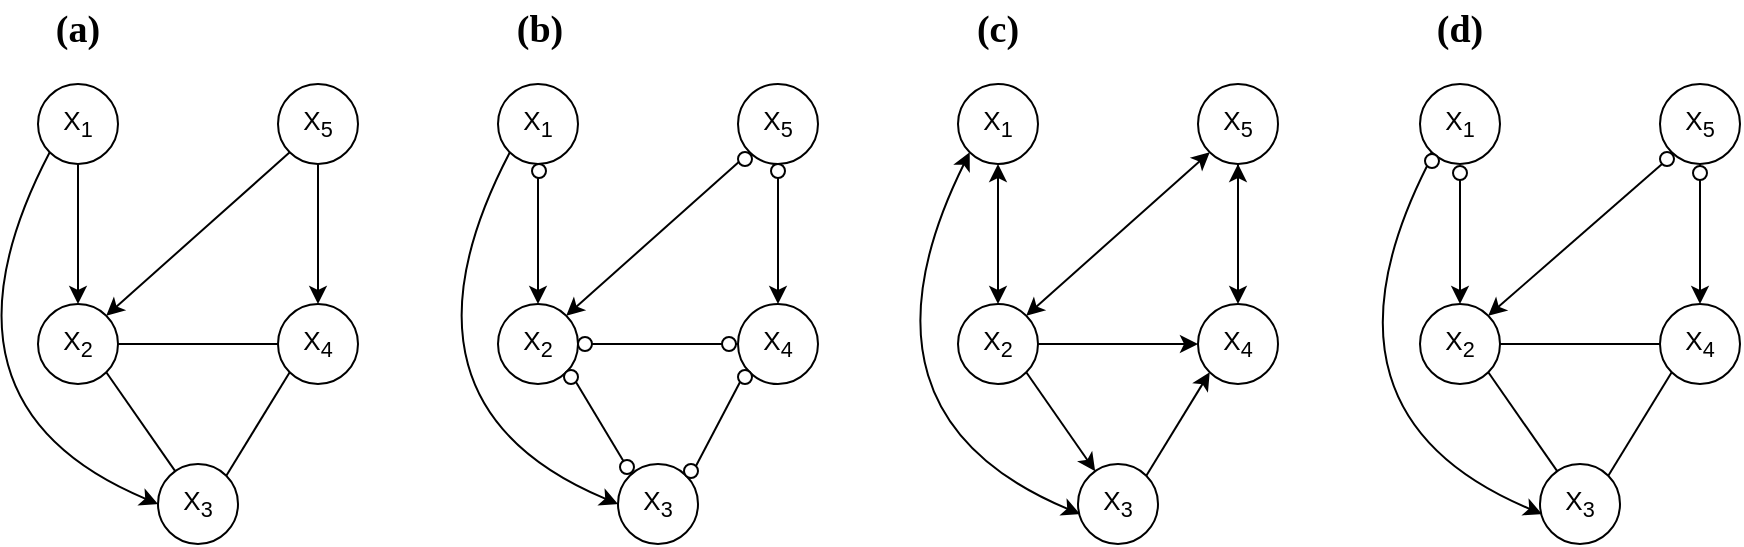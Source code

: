 <mxfile version="21.0.6" type="device"><diagram name="Page-1" id="TZqU8IzlBdaYVrR4lYRS"><mxGraphModel dx="928" dy="543" grid="1" gridSize="10" guides="1" tooltips="1" connect="1" arrows="1" fold="1" page="1" pageScale="1" pageWidth="850" pageHeight="1100" math="0" shadow="0"><root><mxCell id="0"/><mxCell id="1" parent="0"/><mxCell id="PsyVOXlvDQd-qBP_XqIw-1" style="edgeStyle=orthogonalEdgeStyle;rounded=0;orthogonalLoop=1;jettySize=auto;html=1;exitX=0.5;exitY=1;exitDx=0;exitDy=0;startArrow=none;startFill=0;" edge="1" parent="1" source="PsyVOXlvDQd-qBP_XqIw-4"><mxGeometry relative="1" as="geometry"><mxPoint x="100" y="310" as="targetPoint"/></mxGeometry></mxCell><mxCell id="PsyVOXlvDQd-qBP_XqIw-2" value="&lt;font style=&quot;font-size: 13px;&quot;&gt;X&lt;sub&gt;5&lt;/sub&gt;&lt;/font&gt;" style="ellipse;whiteSpace=wrap;html=1;aspect=fixed;direction=east;" vertex="1" parent="1"><mxGeometry x="200" y="200" width="40" height="40" as="geometry"/></mxCell><mxCell id="PsyVOXlvDQd-qBP_XqIw-3" value="" style="endArrow=classic;html=1;rounded=0;exitX=0.5;exitY=1;exitDx=0;exitDy=0;entryX=0.5;entryY=0;entryDx=0;entryDy=0;" edge="1" parent="1" source="PsyVOXlvDQd-qBP_XqIw-2" target="PsyVOXlvDQd-qBP_XqIw-6"><mxGeometry width="50" height="50" relative="1" as="geometry"><mxPoint x="250" y="410" as="sourcePoint"/><mxPoint x="300" y="360" as="targetPoint"/></mxGeometry></mxCell><mxCell id="PsyVOXlvDQd-qBP_XqIw-4" value="&lt;font style=&quot;font-size: 13px;&quot;&gt;X&lt;sub&gt;1&lt;/sub&gt;&lt;/font&gt;" style="ellipse;whiteSpace=wrap;html=1;aspect=fixed;direction=east;" vertex="1" parent="1"><mxGeometry x="80" y="200" width="40" height="40" as="geometry"/></mxCell><mxCell id="PsyVOXlvDQd-qBP_XqIw-5" value="&lt;font style=&quot;font-size: 13px;&quot;&gt;X&lt;sub&gt;2&lt;/sub&gt;&lt;/font&gt;" style="ellipse;whiteSpace=wrap;html=1;aspect=fixed;direction=east;" vertex="1" parent="1"><mxGeometry x="80" y="310" width="40" height="40" as="geometry"/></mxCell><mxCell id="PsyVOXlvDQd-qBP_XqIw-6" value="&lt;font style=&quot;font-size: 13px;&quot;&gt;X&lt;sub&gt;4&lt;/sub&gt;&lt;/font&gt;" style="ellipse;whiteSpace=wrap;html=1;aspect=fixed;direction=east;" vertex="1" parent="1"><mxGeometry x="200" y="310" width="40" height="40" as="geometry"/></mxCell><mxCell id="PsyVOXlvDQd-qBP_XqIw-7" value="&lt;font style=&quot;font-size: 13px;&quot;&gt;X&lt;sub&gt;3&lt;/sub&gt;&lt;/font&gt;" style="ellipse;whiteSpace=wrap;html=1;aspect=fixed;direction=east;" vertex="1" parent="1"><mxGeometry x="140" y="390" width="40" height="40" as="geometry"/></mxCell><mxCell id="PsyVOXlvDQd-qBP_XqIw-8" value="" style="endArrow=none;html=1;rounded=0;exitX=1;exitY=0;exitDx=0;exitDy=0;entryX=0;entryY=1;entryDx=0;entryDy=0;endFill=0;" edge="1" parent="1" source="PsyVOXlvDQd-qBP_XqIw-7" target="PsyVOXlvDQd-qBP_XqIw-6"><mxGeometry width="50" height="50" relative="1" as="geometry"><mxPoint x="240" y="410" as="sourcePoint"/><mxPoint x="290" y="360" as="targetPoint"/></mxGeometry></mxCell><mxCell id="PsyVOXlvDQd-qBP_XqIw-9" value="" style="endArrow=none;html=1;rounded=0;exitX=1;exitY=1;exitDx=0;exitDy=0;endFill=0;" edge="1" parent="1" source="PsyVOXlvDQd-qBP_XqIw-5" target="PsyVOXlvDQd-qBP_XqIw-7"><mxGeometry width="50" height="50" relative="1" as="geometry"><mxPoint x="160" y="370" as="sourcePoint"/><mxPoint x="290" y="360" as="targetPoint"/></mxGeometry></mxCell><mxCell id="PsyVOXlvDQd-qBP_XqIw-10" value="" style="endArrow=none;html=1;rounded=0;exitX=0;exitY=0.5;exitDx=0;exitDy=0;entryX=1;entryY=0.5;entryDx=0;entryDy=0;endFill=0;" edge="1" parent="1" source="PsyVOXlvDQd-qBP_XqIw-6" target="PsyVOXlvDQd-qBP_XqIw-5"><mxGeometry width="50" height="50" relative="1" as="geometry"><mxPoint x="250" y="410" as="sourcePoint"/><mxPoint x="300" y="360" as="targetPoint"/></mxGeometry></mxCell><mxCell id="PsyVOXlvDQd-qBP_XqIw-11" value="" style="endArrow=classic;html=1;rounded=0;exitX=0;exitY=1;exitDx=0;exitDy=0;entryX=1;entryY=0;entryDx=0;entryDy=0;" edge="1" parent="1" source="PsyVOXlvDQd-qBP_XqIw-2" target="PsyVOXlvDQd-qBP_XqIw-5"><mxGeometry width="50" height="50" relative="1" as="geometry"><mxPoint x="230" y="250" as="sourcePoint"/><mxPoint x="230" y="320" as="targetPoint"/></mxGeometry></mxCell><mxCell id="PsyVOXlvDQd-qBP_XqIw-12" value="" style="endArrow=none;startArrow=classic;html=1;curved=1;entryX=0;entryY=1;entryDx=0;entryDy=0;exitX=0;exitY=0.5;exitDx=0;exitDy=0;startFill=1;endFill=0;" edge="1" parent="1" source="PsyVOXlvDQd-qBP_XqIw-7" target="PsyVOXlvDQd-qBP_XqIw-4"><mxGeometry width="50" height="50" relative="1" as="geometry"><mxPoint x="200" y="520" as="sourcePoint"/><mxPoint x="250" y="470" as="targetPoint"/><Array as="points"><mxPoint x="20" y="360"/></Array></mxGeometry></mxCell><mxCell id="PsyVOXlvDQd-qBP_XqIw-13" style="edgeStyle=orthogonalEdgeStyle;rounded=0;orthogonalLoop=1;jettySize=auto;html=1;exitX=0.5;exitY=1;exitDx=0;exitDy=0;startArrow=classic;startFill=1;" edge="1" parent="1" source="PsyVOXlvDQd-qBP_XqIw-16"><mxGeometry relative="1" as="geometry"><mxPoint x="560" y="310" as="targetPoint"/><mxPoint x="560" y="248" as="sourcePoint"/></mxGeometry></mxCell><mxCell id="PsyVOXlvDQd-qBP_XqIw-14" value="&lt;font style=&quot;font-size: 13px;&quot;&gt;X&lt;sub&gt;5&lt;/sub&gt;&lt;/font&gt;" style="ellipse;whiteSpace=wrap;html=1;aspect=fixed;direction=east;" vertex="1" parent="1"><mxGeometry x="660" y="200" width="40" height="40" as="geometry"/></mxCell><mxCell id="PsyVOXlvDQd-qBP_XqIw-15" value="" style="endArrow=classic;html=1;rounded=0;exitX=0.5;exitY=1;exitDx=0;exitDy=0;entryX=0.5;entryY=0;entryDx=0;entryDy=0;startArrow=classic;startFill=1;" edge="1" parent="1" source="PsyVOXlvDQd-qBP_XqIw-14" target="PsyVOXlvDQd-qBP_XqIw-18"><mxGeometry width="50" height="50" relative="1" as="geometry"><mxPoint x="680" y="248" as="sourcePoint"/><mxPoint x="760" y="360" as="targetPoint"/></mxGeometry></mxCell><mxCell id="PsyVOXlvDQd-qBP_XqIw-16" value="&lt;font style=&quot;font-size: 13px;&quot;&gt;X&lt;sub&gt;1&lt;/sub&gt;&lt;/font&gt;" style="ellipse;whiteSpace=wrap;html=1;aspect=fixed;direction=east;" vertex="1" parent="1"><mxGeometry x="540" y="200" width="40" height="40" as="geometry"/></mxCell><mxCell id="PsyVOXlvDQd-qBP_XqIw-17" value="&lt;font style=&quot;font-size: 13px;&quot;&gt;X&lt;sub&gt;2&lt;/sub&gt;&lt;/font&gt;" style="ellipse;whiteSpace=wrap;html=1;aspect=fixed;direction=east;" vertex="1" parent="1"><mxGeometry x="540" y="310" width="40" height="40" as="geometry"/></mxCell><mxCell id="PsyVOXlvDQd-qBP_XqIw-18" value="&lt;font style=&quot;font-size: 13px;&quot;&gt;X&lt;sub&gt;4&lt;/sub&gt;&lt;/font&gt;" style="ellipse;whiteSpace=wrap;html=1;aspect=fixed;direction=east;" vertex="1" parent="1"><mxGeometry x="660" y="310" width="40" height="40" as="geometry"/></mxCell><mxCell id="PsyVOXlvDQd-qBP_XqIw-19" value="&lt;font style=&quot;font-size: 13px;&quot;&gt;X&lt;sub&gt;3&lt;/sub&gt;&lt;/font&gt;" style="ellipse;whiteSpace=wrap;html=1;aspect=fixed;direction=east;" vertex="1" parent="1"><mxGeometry x="600" y="390" width="40" height="40" as="geometry"/></mxCell><mxCell id="PsyVOXlvDQd-qBP_XqIw-20" value="" style="endArrow=classic;html=1;rounded=0;exitX=1;exitY=0;exitDx=0;exitDy=0;entryX=0;entryY=1;entryDx=0;entryDy=0;endFill=1;" edge="1" parent="1" source="PsyVOXlvDQd-qBP_XqIw-19" target="PsyVOXlvDQd-qBP_XqIw-18"><mxGeometry width="50" height="50" relative="1" as="geometry"><mxPoint x="700" y="410" as="sourcePoint"/><mxPoint x="750" y="360" as="targetPoint"/></mxGeometry></mxCell><mxCell id="PsyVOXlvDQd-qBP_XqIw-21" value="" style="endArrow=classic;html=1;rounded=0;exitX=1;exitY=1;exitDx=0;exitDy=0;endFill=1;" edge="1" parent="1" source="PsyVOXlvDQd-qBP_XqIw-17" target="PsyVOXlvDQd-qBP_XqIw-19"><mxGeometry width="50" height="50" relative="1" as="geometry"><mxPoint x="620" y="370" as="sourcePoint"/><mxPoint x="750" y="360" as="targetPoint"/></mxGeometry></mxCell><mxCell id="PsyVOXlvDQd-qBP_XqIw-22" value="" style="endArrow=none;html=1;rounded=0;exitX=0;exitY=0.5;exitDx=0;exitDy=0;entryX=1;entryY=0.5;entryDx=0;entryDy=0;endFill=0;startArrow=classic;startFill=1;" edge="1" parent="1" source="PsyVOXlvDQd-qBP_XqIw-18" target="PsyVOXlvDQd-qBP_XqIw-17"><mxGeometry width="50" height="50" relative="1" as="geometry"><mxPoint x="710" y="410" as="sourcePoint"/><mxPoint x="760" y="360" as="targetPoint"/></mxGeometry></mxCell><mxCell id="PsyVOXlvDQd-qBP_XqIw-23" value="" style="endArrow=classic;html=1;rounded=0;exitX=0;exitY=1;exitDx=0;exitDy=0;entryX=1;entryY=0;entryDx=0;entryDy=0;startArrow=classic;startFill=1;" edge="1" parent="1" source="PsyVOXlvDQd-qBP_XqIw-14" target="PsyVOXlvDQd-qBP_XqIw-17"><mxGeometry width="50" height="50" relative="1" as="geometry"><mxPoint x="661.025" y="239.975" as="sourcePoint"/><mxPoint x="690" y="320" as="targetPoint"/></mxGeometry></mxCell><mxCell id="PsyVOXlvDQd-qBP_XqIw-24" style="edgeStyle=orthogonalEdgeStyle;rounded=0;orthogonalLoop=1;jettySize=auto;html=1;exitX=0.5;exitY=1;exitDx=0;exitDy=0;startArrow=none;startFill=0;" edge="1" parent="1" source="PsyVOXlvDQd-qBP_XqIw-27"><mxGeometry relative="1" as="geometry"><mxPoint x="330" y="310" as="targetPoint"/></mxGeometry></mxCell><mxCell id="PsyVOXlvDQd-qBP_XqIw-25" value="&lt;font style=&quot;font-size: 13px;&quot;&gt;X&lt;sub&gt;5&lt;/sub&gt;&lt;/font&gt;" style="ellipse;whiteSpace=wrap;html=1;aspect=fixed;direction=east;" vertex="1" parent="1"><mxGeometry x="430" y="200" width="40" height="40" as="geometry"/></mxCell><mxCell id="PsyVOXlvDQd-qBP_XqIw-26" value="" style="endArrow=classic;html=1;rounded=0;exitX=0.5;exitY=1;exitDx=0;exitDy=0;entryX=0.5;entryY=0;entryDx=0;entryDy=0;startArrow=none;" edge="1" parent="1" source="PsyVOXlvDQd-qBP_XqIw-51" target="PsyVOXlvDQd-qBP_XqIw-29"><mxGeometry width="50" height="50" relative="1" as="geometry"><mxPoint x="480" y="410" as="sourcePoint"/><mxPoint x="530" y="360" as="targetPoint"/></mxGeometry></mxCell><mxCell id="PsyVOXlvDQd-qBP_XqIw-27" value="&lt;font style=&quot;font-size: 13px;&quot;&gt;X&lt;sub&gt;1&lt;/sub&gt;&lt;/font&gt;" style="ellipse;whiteSpace=wrap;html=1;aspect=fixed;direction=east;" vertex="1" parent="1"><mxGeometry x="310" y="200" width="40" height="40" as="geometry"/></mxCell><mxCell id="PsyVOXlvDQd-qBP_XqIw-28" value="&lt;font style=&quot;font-size: 13px;&quot;&gt;X&lt;sub&gt;2&lt;/sub&gt;&lt;/font&gt;" style="ellipse;whiteSpace=wrap;html=1;aspect=fixed;direction=east;" vertex="1" parent="1"><mxGeometry x="310" y="310" width="40" height="40" as="geometry"/></mxCell><mxCell id="PsyVOXlvDQd-qBP_XqIw-29" value="&lt;font style=&quot;font-size: 13px;&quot;&gt;X&lt;sub&gt;4&lt;/sub&gt;&lt;/font&gt;" style="ellipse;whiteSpace=wrap;html=1;aspect=fixed;direction=east;" vertex="1" parent="1"><mxGeometry x="430" y="310" width="40" height="40" as="geometry"/></mxCell><mxCell id="PsyVOXlvDQd-qBP_XqIw-30" value="&lt;font style=&quot;font-size: 13px;&quot;&gt;X&lt;sub&gt;3&lt;/sub&gt;&lt;/font&gt;" style="ellipse;whiteSpace=wrap;html=1;aspect=fixed;direction=east;" vertex="1" parent="1"><mxGeometry x="370" y="390" width="40" height="40" as="geometry"/></mxCell><mxCell id="PsyVOXlvDQd-qBP_XqIw-31" value="" style="endArrow=none;html=1;rounded=0;exitX=1;exitY=0;exitDx=0;exitDy=0;entryX=0;entryY=1;entryDx=0;entryDy=0;endFill=0;startArrow=none;startFill=0;" edge="1" parent="1" source="PsyVOXlvDQd-qBP_XqIw-44" target="PsyVOXlvDQd-qBP_XqIw-29"><mxGeometry width="50" height="50" relative="1" as="geometry"><mxPoint x="470" y="410" as="sourcePoint"/><mxPoint x="520" y="360" as="targetPoint"/></mxGeometry></mxCell><mxCell id="PsyVOXlvDQd-qBP_XqIw-32" value="" style="endArrow=none;html=1;rounded=0;exitX=1;exitY=1;exitDx=0;exitDy=0;endFill=0;startArrow=none;startFill=0;" edge="1" parent="1" source="PsyVOXlvDQd-qBP_XqIw-46" target="PsyVOXlvDQd-qBP_XqIw-30"><mxGeometry width="50" height="50" relative="1" as="geometry"><mxPoint x="390" y="370" as="sourcePoint"/><mxPoint x="520" y="360" as="targetPoint"/></mxGeometry></mxCell><mxCell id="PsyVOXlvDQd-qBP_XqIw-33" value="" style="endArrow=none;html=1;rounded=0;exitX=0;exitY=0.5;exitDx=0;exitDy=0;entryX=1;entryY=0.5;entryDx=0;entryDy=0;endFill=0;startArrow=none;startFill=0;" edge="1" parent="1" source="PsyVOXlvDQd-qBP_XqIw-38" target="PsyVOXlvDQd-qBP_XqIw-28"><mxGeometry width="50" height="50" relative="1" as="geometry"><mxPoint x="480" y="410" as="sourcePoint"/><mxPoint x="530" y="360" as="targetPoint"/></mxGeometry></mxCell><mxCell id="PsyVOXlvDQd-qBP_XqIw-34" value="" style="endArrow=classic;html=1;rounded=0;exitX=0;exitY=1;exitDx=0;exitDy=0;entryX=1;entryY=0;entryDx=0;entryDy=0;" edge="1" parent="1" source="PsyVOXlvDQd-qBP_XqIw-25" target="PsyVOXlvDQd-qBP_XqIw-28"><mxGeometry width="50" height="50" relative="1" as="geometry"><mxPoint x="460" y="250" as="sourcePoint"/><mxPoint x="460" y="320" as="targetPoint"/></mxGeometry></mxCell><mxCell id="PsyVOXlvDQd-qBP_XqIw-35" value="" style="ellipse;whiteSpace=wrap;html=1;aspect=fixed;" vertex="1" parent="1"><mxGeometry x="430" y="234" width="7" height="7" as="geometry"/></mxCell><mxCell id="PsyVOXlvDQd-qBP_XqIw-36" value="" style="ellipse;whiteSpace=wrap;html=1;aspect=fixed;" vertex="1" parent="1"><mxGeometry x="327" y="240" width="7" height="7" as="geometry"/></mxCell><mxCell id="PsyVOXlvDQd-qBP_XqIw-37" value="" style="endArrow=none;html=1;rounded=0;exitX=0;exitY=0.5;exitDx=0;exitDy=0;entryX=1;entryY=0.5;entryDx=0;entryDy=0;endFill=0;startArrow=none;startFill=0;" edge="1" parent="1" source="PsyVOXlvDQd-qBP_XqIw-40" target="PsyVOXlvDQd-qBP_XqIw-38"><mxGeometry width="50" height="50" relative="1" as="geometry"><mxPoint x="430" y="330" as="sourcePoint"/><mxPoint x="350" y="330" as="targetPoint"/></mxGeometry></mxCell><mxCell id="PsyVOXlvDQd-qBP_XqIw-38" value="" style="ellipse;whiteSpace=wrap;html=1;aspect=fixed;" vertex="1" parent="1"><mxGeometry x="350" y="326.5" width="7" height="7" as="geometry"/></mxCell><mxCell id="PsyVOXlvDQd-qBP_XqIw-39" value="" style="endArrow=none;html=1;rounded=0;exitX=0;exitY=0.5;exitDx=0;exitDy=0;entryX=1;entryY=0.5;entryDx=0;entryDy=0;endFill=0;startArrow=none;startFill=0;" edge="1" parent="1" source="PsyVOXlvDQd-qBP_XqIw-29" target="PsyVOXlvDQd-qBP_XqIw-40"><mxGeometry width="50" height="50" relative="1" as="geometry"><mxPoint x="430" y="330" as="sourcePoint"/><mxPoint x="357" y="330" as="targetPoint"/></mxGeometry></mxCell><mxCell id="PsyVOXlvDQd-qBP_XqIw-40" value="" style="ellipse;whiteSpace=wrap;html=1;aspect=fixed;" vertex="1" parent="1"><mxGeometry x="422" y="326.5" width="7" height="7" as="geometry"/></mxCell><mxCell id="PsyVOXlvDQd-qBP_XqIw-41" value="" style="endArrow=none;html=1;rounded=0;exitX=1;exitY=1;exitDx=0;exitDy=0;endFill=0;startArrow=none;startFill=0;" edge="1" parent="1" source="PsyVOXlvDQd-qBP_XqIw-28" target="PsyVOXlvDQd-qBP_XqIw-42"><mxGeometry width="50" height="50" relative="1" as="geometry"><mxPoint x="344" y="344" as="sourcePoint"/><mxPoint x="379" y="394" as="targetPoint"/></mxGeometry></mxCell><mxCell id="PsyVOXlvDQd-qBP_XqIw-42" value="" style="ellipse;whiteSpace=wrap;html=1;aspect=fixed;" vertex="1" parent="1"><mxGeometry x="343" y="343" width="7" height="7" as="geometry"/></mxCell><mxCell id="PsyVOXlvDQd-qBP_XqIw-43" value="" style="endArrow=none;html=1;rounded=0;exitX=1;exitY=0;exitDx=0;exitDy=0;entryX=0;entryY=1;entryDx=0;entryDy=0;endFill=0;startArrow=none;startFill=0;" edge="1" parent="1" source="PsyVOXlvDQd-qBP_XqIw-48" target="PsyVOXlvDQd-qBP_XqIw-44"><mxGeometry width="50" height="50" relative="1" as="geometry"><mxPoint x="404" y="396" as="sourcePoint"/><mxPoint x="436" y="344" as="targetPoint"/></mxGeometry></mxCell><mxCell id="PsyVOXlvDQd-qBP_XqIw-44" value="" style="ellipse;whiteSpace=wrap;html=1;aspect=fixed;" vertex="1" parent="1"><mxGeometry x="430" y="343" width="7" height="7" as="geometry"/></mxCell><mxCell id="PsyVOXlvDQd-qBP_XqIw-45" value="" style="endArrow=none;html=1;rounded=0;exitX=1;exitY=1;exitDx=0;exitDy=0;endFill=0;startArrow=none;startFill=0;" edge="1" parent="1" source="PsyVOXlvDQd-qBP_XqIw-42" target="PsyVOXlvDQd-qBP_XqIw-46"><mxGeometry width="50" height="50" relative="1" as="geometry"><mxPoint x="349" y="349" as="sourcePoint"/><mxPoint x="379" y="393" as="targetPoint"/></mxGeometry></mxCell><mxCell id="PsyVOXlvDQd-qBP_XqIw-46" value="" style="ellipse;whiteSpace=wrap;html=1;aspect=fixed;" vertex="1" parent="1"><mxGeometry x="371" y="388" width="7" height="7" as="geometry"/></mxCell><mxCell id="PsyVOXlvDQd-qBP_XqIw-47" value="" style="endArrow=none;html=1;rounded=0;exitX=1;exitY=0;exitDx=0;exitDy=0;entryX=0;entryY=1;entryDx=0;entryDy=0;endFill=0;startArrow=none;startFill=0;" edge="1" parent="1" source="PsyVOXlvDQd-qBP_XqIw-30" target="PsyVOXlvDQd-qBP_XqIw-48"><mxGeometry width="50" height="50" relative="1" as="geometry"><mxPoint x="404" y="396" as="sourcePoint"/><mxPoint x="431" y="349" as="targetPoint"/></mxGeometry></mxCell><mxCell id="PsyVOXlvDQd-qBP_XqIw-48" value="" style="ellipse;whiteSpace=wrap;html=1;aspect=fixed;" vertex="1" parent="1"><mxGeometry x="403" y="390" width="7" height="7" as="geometry"/></mxCell><mxCell id="PsyVOXlvDQd-qBP_XqIw-49" value="" style="endArrow=none;startArrow=classic;html=1;curved=1;entryX=0;entryY=1;entryDx=0;entryDy=0;exitX=0;exitY=0.5;exitDx=0;exitDy=0;startFill=1;endFill=0;" edge="1" parent="1"><mxGeometry width="50" height="50" relative="1" as="geometry"><mxPoint x="370" y="410" as="sourcePoint"/><mxPoint x="316" y="234" as="targetPoint"/><Array as="points"><mxPoint x="250" y="360"/></Array></mxGeometry></mxCell><mxCell id="PsyVOXlvDQd-qBP_XqIw-50" value="" style="endArrow=none;html=1;rounded=0;exitX=0.5;exitY=1;exitDx=0;exitDy=0;entryX=0.5;entryY=0;entryDx=0;entryDy=0;" edge="1" parent="1" source="PsyVOXlvDQd-qBP_XqIw-25" target="PsyVOXlvDQd-qBP_XqIw-51"><mxGeometry width="50" height="50" relative="1" as="geometry"><mxPoint x="450" y="240" as="sourcePoint"/><mxPoint x="450" y="310" as="targetPoint"/></mxGeometry></mxCell><mxCell id="PsyVOXlvDQd-qBP_XqIw-51" value="" style="ellipse;whiteSpace=wrap;html=1;aspect=fixed;" vertex="1" parent="1"><mxGeometry x="446.5" y="240" width="7" height="7" as="geometry"/></mxCell><mxCell id="PsyVOXlvDQd-qBP_XqIw-52" value="" style="endArrow=none;html=1;rounded=0;exitX=0.5;exitY=1;exitDx=0;exitDy=0;entryX=0.5;entryY=0;entryDx=0;entryDy=0;" edge="1" parent="1" source="PsyVOXlvDQd-qBP_XqIw-14"><mxGeometry width="50" height="50" relative="1" as="geometry"><mxPoint x="680" y="240" as="sourcePoint"/><mxPoint x="680" y="241" as="targetPoint"/></mxGeometry></mxCell><mxCell id="PsyVOXlvDQd-qBP_XqIw-53" value="" style="endArrow=none;html=1;rounded=0;exitX=0;exitY=1;exitDx=0;exitDy=0;entryX=1;entryY=0;entryDx=0;entryDy=0;" edge="1" parent="1" source="PsyVOXlvDQd-qBP_XqIw-14"><mxGeometry width="50" height="50" relative="1" as="geometry"><mxPoint x="666" y="234" as="sourcePoint"/><mxPoint x="665.975" y="235.025" as="targetPoint"/></mxGeometry></mxCell><mxCell id="PsyVOXlvDQd-qBP_XqIw-54" value="&lt;b&gt;&lt;font face=&quot;Times New Roman&quot; style=&quot;font-size: 19px;&quot;&gt;(a)&lt;/font&gt;&lt;/b&gt;" style="text;html=1;strokeColor=none;fillColor=none;align=center;verticalAlign=middle;whiteSpace=wrap;rounded=0;fontSize=17;" vertex="1" parent="1"><mxGeometry x="70" y="158" width="60" height="30" as="geometry"/></mxCell><mxCell id="PsyVOXlvDQd-qBP_XqIw-55" value="&lt;b&gt;&lt;font face=&quot;Times New Roman&quot; style=&quot;font-size: 19px;&quot;&gt;(b)&lt;/font&gt;&lt;/b&gt;" style="text;html=1;strokeColor=none;fillColor=none;align=center;verticalAlign=middle;whiteSpace=wrap;rounded=0;fontSize=17;" vertex="1" parent="1"><mxGeometry x="300.5" y="158" width="60" height="30" as="geometry"/></mxCell><mxCell id="PsyVOXlvDQd-qBP_XqIw-56" value="&lt;b&gt;&lt;font face=&quot;Times New Roman&quot; style=&quot;font-size: 19px;&quot;&gt;(c)&lt;/font&gt;&lt;/b&gt;" style="text;html=1;strokeColor=none;fillColor=none;align=center;verticalAlign=middle;whiteSpace=wrap;rounded=0;fontSize=17;" vertex="1" parent="1"><mxGeometry x="530" y="158" width="60" height="30" as="geometry"/></mxCell><mxCell id="PsyVOXlvDQd-qBP_XqIw-57" value="" style="endArrow=classic;startArrow=classic;html=1;curved=1;exitX=0;exitY=0.5;exitDx=0;exitDy=0;startFill=1;endFill=1;entryX=0;entryY=1;entryDx=0;entryDy=0;" edge="1" parent="1" target="PsyVOXlvDQd-qBP_XqIw-16"><mxGeometry width="50" height="50" relative="1" as="geometry"><mxPoint x="601" y="415" as="sourcePoint"/><mxPoint x="550" y="230" as="targetPoint"/><Array as="points"><mxPoint x="481" y="365"/></Array></mxGeometry></mxCell><mxCell id="PsyVOXlvDQd-qBP_XqIw-58" style="edgeStyle=orthogonalEdgeStyle;rounded=0;orthogonalLoop=1;jettySize=auto;html=1;exitX=0.5;exitY=1;exitDx=0;exitDy=0;startArrow=none;startFill=0;" edge="1" parent="1" source="PsyVOXlvDQd-qBP_XqIw-70"><mxGeometry relative="1" as="geometry"><mxPoint x="791" y="310" as="targetPoint"/></mxGeometry></mxCell><mxCell id="PsyVOXlvDQd-qBP_XqIw-59" value="&lt;font style=&quot;font-size: 13px;&quot;&gt;X&lt;sub&gt;5&lt;/sub&gt;&lt;/font&gt;" style="ellipse;whiteSpace=wrap;html=1;aspect=fixed;direction=east;" vertex="1" parent="1"><mxGeometry x="891" y="200" width="40" height="40" as="geometry"/></mxCell><mxCell id="PsyVOXlvDQd-qBP_XqIw-60" value="" style="endArrow=classic;html=1;rounded=0;exitX=0.5;exitY=1;exitDx=0;exitDy=0;entryX=0.5;entryY=0;entryDx=0;entryDy=0;startArrow=none;" edge="1" parent="1" source="PsyVOXlvDQd-qBP_XqIw-72" target="PsyVOXlvDQd-qBP_XqIw-63"><mxGeometry width="50" height="50" relative="1" as="geometry"><mxPoint x="941" y="410" as="sourcePoint"/><mxPoint x="991" y="360" as="targetPoint"/></mxGeometry></mxCell><mxCell id="PsyVOXlvDQd-qBP_XqIw-61" value="&lt;font style=&quot;font-size: 13px;&quot;&gt;X&lt;sub&gt;1&lt;/sub&gt;&lt;/font&gt;" style="ellipse;whiteSpace=wrap;html=1;aspect=fixed;direction=east;" vertex="1" parent="1"><mxGeometry x="771" y="200" width="40" height="40" as="geometry"/></mxCell><mxCell id="PsyVOXlvDQd-qBP_XqIw-62" value="&lt;font style=&quot;font-size: 13px;&quot;&gt;X&lt;sub&gt;2&lt;/sub&gt;&lt;/font&gt;" style="ellipse;whiteSpace=wrap;html=1;aspect=fixed;direction=east;" vertex="1" parent="1"><mxGeometry x="771" y="310" width="40" height="40" as="geometry"/></mxCell><mxCell id="PsyVOXlvDQd-qBP_XqIw-63" value="&lt;font style=&quot;font-size: 13px;&quot;&gt;X&lt;sub&gt;4&lt;/sub&gt;&lt;/font&gt;" style="ellipse;whiteSpace=wrap;html=1;aspect=fixed;direction=east;" vertex="1" parent="1"><mxGeometry x="891" y="310" width="40" height="40" as="geometry"/></mxCell><mxCell id="PsyVOXlvDQd-qBP_XqIw-64" value="&lt;font style=&quot;font-size: 13px;&quot;&gt;X&lt;sub&gt;3&lt;/sub&gt;&lt;/font&gt;" style="ellipse;whiteSpace=wrap;html=1;aspect=fixed;direction=east;" vertex="1" parent="1"><mxGeometry x="831" y="390" width="40" height="40" as="geometry"/></mxCell><mxCell id="PsyVOXlvDQd-qBP_XqIw-65" value="" style="endArrow=none;html=1;rounded=0;exitX=1;exitY=0;exitDx=0;exitDy=0;entryX=0;entryY=1;entryDx=0;entryDy=0;endFill=0;" edge="1" parent="1" source="PsyVOXlvDQd-qBP_XqIw-64" target="PsyVOXlvDQd-qBP_XqIw-63"><mxGeometry width="50" height="50" relative="1" as="geometry"><mxPoint x="931" y="410" as="sourcePoint"/><mxPoint x="981" y="360" as="targetPoint"/></mxGeometry></mxCell><mxCell id="PsyVOXlvDQd-qBP_XqIw-66" value="" style="endArrow=none;html=1;rounded=0;exitX=1;exitY=1;exitDx=0;exitDy=0;endFill=0;" edge="1" parent="1" source="PsyVOXlvDQd-qBP_XqIw-62" target="PsyVOXlvDQd-qBP_XqIw-64"><mxGeometry width="50" height="50" relative="1" as="geometry"><mxPoint x="851" y="370" as="sourcePoint"/><mxPoint x="981" y="360" as="targetPoint"/></mxGeometry></mxCell><mxCell id="PsyVOXlvDQd-qBP_XqIw-67" value="" style="endArrow=none;html=1;rounded=0;exitX=0;exitY=0.5;exitDx=0;exitDy=0;entryX=1;entryY=0.5;entryDx=0;entryDy=0;endFill=0;" edge="1" parent="1" source="PsyVOXlvDQd-qBP_XqIw-63" target="PsyVOXlvDQd-qBP_XqIw-62"><mxGeometry width="50" height="50" relative="1" as="geometry"><mxPoint x="941" y="410" as="sourcePoint"/><mxPoint x="991" y="360" as="targetPoint"/></mxGeometry></mxCell><mxCell id="PsyVOXlvDQd-qBP_XqIw-68" value="" style="endArrow=classic;html=1;rounded=0;exitX=0;exitY=1;exitDx=0;exitDy=0;entryX=1;entryY=0;entryDx=0;entryDy=0;startArrow=none;" edge="1" parent="1" source="PsyVOXlvDQd-qBP_XqIw-74" target="PsyVOXlvDQd-qBP_XqIw-62"><mxGeometry width="50" height="50" relative="1" as="geometry"><mxPoint x="921" y="250" as="sourcePoint"/><mxPoint x="921" y="320" as="targetPoint"/></mxGeometry></mxCell><mxCell id="PsyVOXlvDQd-qBP_XqIw-69" value="" style="endArrow=none;startArrow=none;html=1;curved=1;entryX=0;entryY=1;entryDx=0;entryDy=0;exitX=0;exitY=0.5;exitDx=0;exitDy=0;startFill=1;endFill=0;" edge="1" parent="1" source="PsyVOXlvDQd-qBP_XqIw-78" target="PsyVOXlvDQd-qBP_XqIw-61"><mxGeometry width="50" height="50" relative="1" as="geometry"><mxPoint x="891" y="520" as="sourcePoint"/><mxPoint x="941" y="470" as="targetPoint"/><Array as="points"/></mxGeometry></mxCell><mxCell id="PsyVOXlvDQd-qBP_XqIw-70" value="" style="ellipse;whiteSpace=wrap;html=1;aspect=fixed;" vertex="1" parent="1"><mxGeometry x="787.5" y="241" width="7" height="7" as="geometry"/></mxCell><mxCell id="PsyVOXlvDQd-qBP_XqIw-71" value="" style="endArrow=none;html=1;rounded=0;exitX=0.5;exitY=1;exitDx=0;exitDy=0;entryX=0.5;entryY=0;entryDx=0;entryDy=0;" edge="1" parent="1" source="PsyVOXlvDQd-qBP_XqIw-59" target="PsyVOXlvDQd-qBP_XqIw-72"><mxGeometry width="50" height="50" relative="1" as="geometry"><mxPoint x="911" y="240" as="sourcePoint"/><mxPoint x="911" y="310" as="targetPoint"/></mxGeometry></mxCell><mxCell id="PsyVOXlvDQd-qBP_XqIw-72" value="" style="ellipse;whiteSpace=wrap;html=1;aspect=fixed;" vertex="1" parent="1"><mxGeometry x="907.5" y="241" width="7" height="7" as="geometry"/></mxCell><mxCell id="PsyVOXlvDQd-qBP_XqIw-73" value="" style="endArrow=none;html=1;rounded=0;exitX=0;exitY=1;exitDx=0;exitDy=0;entryX=1;entryY=0;entryDx=0;entryDy=0;" edge="1" parent="1" source="PsyVOXlvDQd-qBP_XqIw-59" target="PsyVOXlvDQd-qBP_XqIw-74"><mxGeometry width="50" height="50" relative="1" as="geometry"><mxPoint x="897" y="234" as="sourcePoint"/><mxPoint x="805" y="316" as="targetPoint"/></mxGeometry></mxCell><mxCell id="PsyVOXlvDQd-qBP_XqIw-74" value="" style="ellipse;whiteSpace=wrap;html=1;aspect=fixed;" vertex="1" parent="1"><mxGeometry x="891" y="234" width="7" height="7" as="geometry"/></mxCell><mxCell id="PsyVOXlvDQd-qBP_XqIw-75" value="&lt;b&gt;&lt;font face=&quot;Times New Roman&quot; style=&quot;font-size: 19px;&quot;&gt;(d)&lt;/font&gt;&lt;/b&gt;" style="text;html=1;strokeColor=none;fillColor=none;align=center;verticalAlign=middle;whiteSpace=wrap;rounded=0;fontSize=17;" vertex="1" parent="1"><mxGeometry x="761" y="158" width="60" height="30" as="geometry"/></mxCell><mxCell id="PsyVOXlvDQd-qBP_XqIw-76" value="" style="endArrow=none;startArrow=none;html=1;curved=1;entryX=0;entryY=1;entryDx=0;entryDy=0;exitX=0;exitY=0.5;exitDx=0;exitDy=0;startFill=1;endFill=0;" edge="1" parent="1" source="PsyVOXlvDQd-qBP_XqIw-78"><mxGeometry width="50" height="50" relative="1" as="geometry"><mxPoint x="832" y="415" as="sourcePoint"/><mxPoint x="778" y="239" as="targetPoint"/><Array as="points"/></mxGeometry></mxCell><mxCell id="PsyVOXlvDQd-qBP_XqIw-77" value="" style="endArrow=none;startArrow=classic;html=1;curved=1;entryX=0;entryY=1;entryDx=0;entryDy=0;exitX=0;exitY=0.5;exitDx=0;exitDy=0;startFill=1;endFill=0;" edge="1" parent="1" target="PsyVOXlvDQd-qBP_XqIw-78"><mxGeometry width="50" height="50" relative="1" as="geometry"><mxPoint x="832" y="415" as="sourcePoint"/><mxPoint x="778" y="239" as="targetPoint"/><Array as="points"><mxPoint x="712" y="365"/></Array></mxGeometry></mxCell><mxCell id="PsyVOXlvDQd-qBP_XqIw-78" value="" style="ellipse;whiteSpace=wrap;html=1;aspect=fixed;" vertex="1" parent="1"><mxGeometry x="773.5" y="235" width="7" height="7" as="geometry"/></mxCell></root></mxGraphModel></diagram></mxfile>